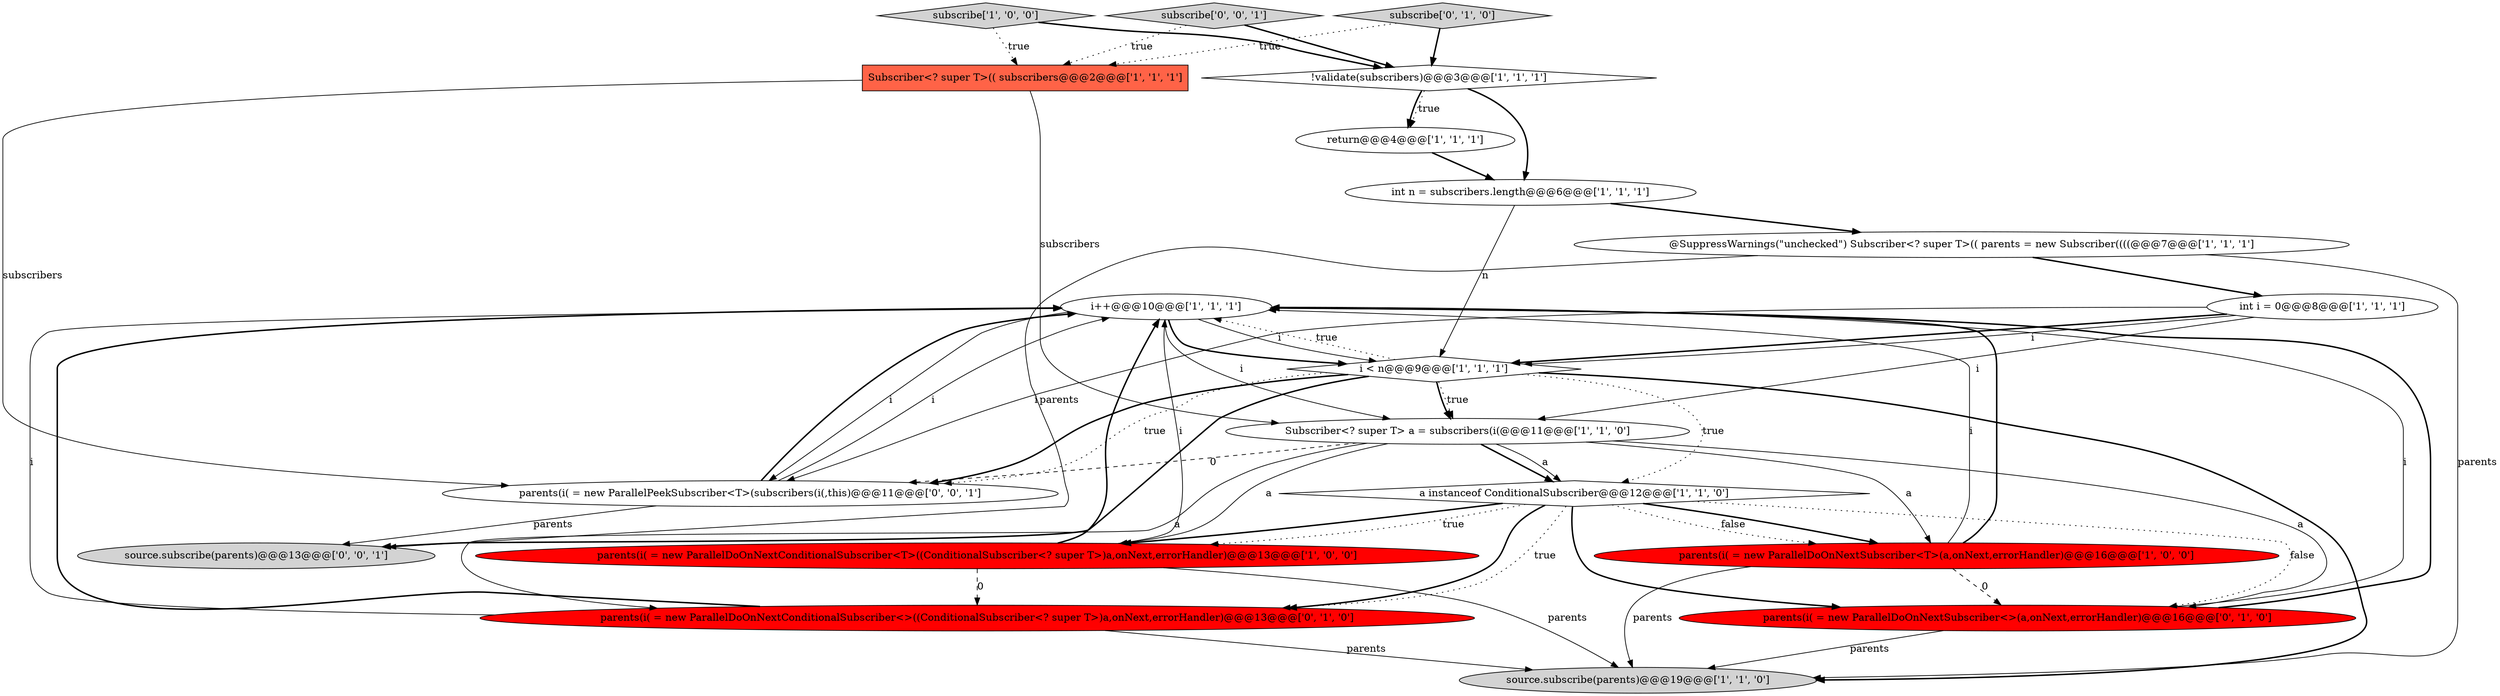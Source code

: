 digraph {
5 [style = filled, label = "i++@@@10@@@['1', '1', '1']", fillcolor = white, shape = ellipse image = "AAA0AAABBB1BBB"];
8 [style = filled, label = "i < n@@@9@@@['1', '1', '1']", fillcolor = white, shape = diamond image = "AAA0AAABBB1BBB"];
16 [style = filled, label = "parents(i( = new ParallelDoOnNextConditionalSubscriber<>((ConditionalSubscriber<? super T>)a,onNext,errorHandler)@@@13@@@['0', '1', '0']", fillcolor = red, shape = ellipse image = "AAA1AAABBB2BBB"];
3 [style = filled, label = "a instanceof ConditionalSubscriber@@@12@@@['1', '1', '0']", fillcolor = white, shape = diamond image = "AAA0AAABBB1BBB"];
4 [style = filled, label = "Subscriber<? super T>(( subscribers@@@2@@@['1', '1', '1']", fillcolor = tomato, shape = box image = "AAA0AAABBB1BBB"];
19 [style = filled, label = "subscribe['0', '0', '1']", fillcolor = lightgray, shape = diamond image = "AAA0AAABBB3BBB"];
2 [style = filled, label = "subscribe['1', '0', '0']", fillcolor = lightgray, shape = diamond image = "AAA0AAABBB1BBB"];
10 [style = filled, label = "source.subscribe(parents)@@@19@@@['1', '1', '0']", fillcolor = lightgray, shape = ellipse image = "AAA0AAABBB1BBB"];
13 [style = filled, label = "Subscriber<? super T> a = subscribers(i(@@@11@@@['1', '1', '0']", fillcolor = white, shape = ellipse image = "AAA0AAABBB1BBB"];
0 [style = filled, label = "int n = subscribers.length@@@6@@@['1', '1', '1']", fillcolor = white, shape = ellipse image = "AAA0AAABBB1BBB"];
7 [style = filled, label = "parents(i( = new ParallelDoOnNextConditionalSubscriber<T>((ConditionalSubscriber<? super T>)a,onNext,errorHandler)@@@13@@@['1', '0', '0']", fillcolor = red, shape = ellipse image = "AAA1AAABBB1BBB"];
17 [style = filled, label = "parents(i( = new ParallelPeekSubscriber<T>(subscribers(i(,this)@@@11@@@['0', '0', '1']", fillcolor = white, shape = ellipse image = "AAA0AAABBB3BBB"];
9 [style = filled, label = "int i = 0@@@8@@@['1', '1', '1']", fillcolor = white, shape = ellipse image = "AAA0AAABBB1BBB"];
11 [style = filled, label = "@SuppressWarnings(\"unchecked\") Subscriber<? super T>(( parents = new Subscriber((((@@@7@@@['1', '1', '1']", fillcolor = white, shape = ellipse image = "AAA0AAABBB1BBB"];
12 [style = filled, label = "return@@@4@@@['1', '1', '1']", fillcolor = white, shape = ellipse image = "AAA0AAABBB1BBB"];
14 [style = filled, label = "subscribe['0', '1', '0']", fillcolor = lightgray, shape = diamond image = "AAA0AAABBB2BBB"];
15 [style = filled, label = "parents(i( = new ParallelDoOnNextSubscriber<>(a,onNext,errorHandler)@@@16@@@['0', '1', '0']", fillcolor = red, shape = ellipse image = "AAA1AAABBB2BBB"];
18 [style = filled, label = "source.subscribe(parents)@@@13@@@['0', '0', '1']", fillcolor = lightgray, shape = ellipse image = "AAA0AAABBB3BBB"];
6 [style = filled, label = "!validate(subscribers)@@@3@@@['1', '1', '1']", fillcolor = white, shape = diamond image = "AAA0AAABBB1BBB"];
1 [style = filled, label = "parents(i( = new ParallelDoOnNextSubscriber<T>(a,onNext,errorHandler)@@@16@@@['1', '0', '0']", fillcolor = red, shape = ellipse image = "AAA1AAABBB1BBB"];
1->5 [style = bold, label=""];
8->10 [style = bold, label=""];
5->8 [style = bold, label=""];
17->5 [style = bold, label=""];
13->1 [style = solid, label="a"];
17->18 [style = solid, label="parents"];
11->10 [style = solid, label="parents"];
3->7 [style = dotted, label="true"];
3->1 [style = bold, label=""];
0->8 [style = solid, label="n"];
2->6 [style = bold, label=""];
15->10 [style = solid, label="parents"];
8->18 [style = bold, label=""];
7->16 [style = dashed, label="0"];
1->15 [style = dashed, label="0"];
1->5 [style = solid, label="i"];
8->17 [style = dotted, label="true"];
13->7 [style = solid, label="a"];
9->17 [style = solid, label="i"];
13->17 [style = dashed, label="0"];
0->11 [style = bold, label=""];
3->15 [style = dotted, label="false"];
6->0 [style = bold, label=""];
3->15 [style = bold, label=""];
5->13 [style = solid, label="i"];
3->16 [style = bold, label=""];
15->5 [style = solid, label="i"];
11->9 [style = bold, label=""];
9->8 [style = bold, label=""];
12->0 [style = bold, label=""];
19->6 [style = bold, label=""];
4->17 [style = solid, label="subscribers"];
8->3 [style = dotted, label="true"];
15->5 [style = bold, label=""];
5->17 [style = solid, label="i"];
17->5 [style = solid, label="i"];
7->5 [style = solid, label="i"];
8->17 [style = bold, label=""];
9->13 [style = solid, label="i"];
16->5 [style = solid, label="i"];
7->5 [style = bold, label=""];
16->10 [style = solid, label="parents"];
13->3 [style = bold, label=""];
3->7 [style = bold, label=""];
8->5 [style = dotted, label="true"];
19->4 [style = dotted, label="true"];
7->10 [style = solid, label="parents"];
4->13 [style = solid, label="subscribers"];
2->4 [style = dotted, label="true"];
16->5 [style = bold, label=""];
9->8 [style = solid, label="i"];
8->13 [style = dotted, label="true"];
6->12 [style = dotted, label="true"];
14->4 [style = dotted, label="true"];
13->15 [style = solid, label="a"];
3->1 [style = dotted, label="false"];
1->10 [style = solid, label="parents"];
11->18 [style = solid, label="parents"];
13->3 [style = solid, label="a"];
14->6 [style = bold, label=""];
6->12 [style = bold, label=""];
3->16 [style = dotted, label="true"];
8->13 [style = bold, label=""];
13->16 [style = solid, label="a"];
5->8 [style = solid, label="i"];
}
